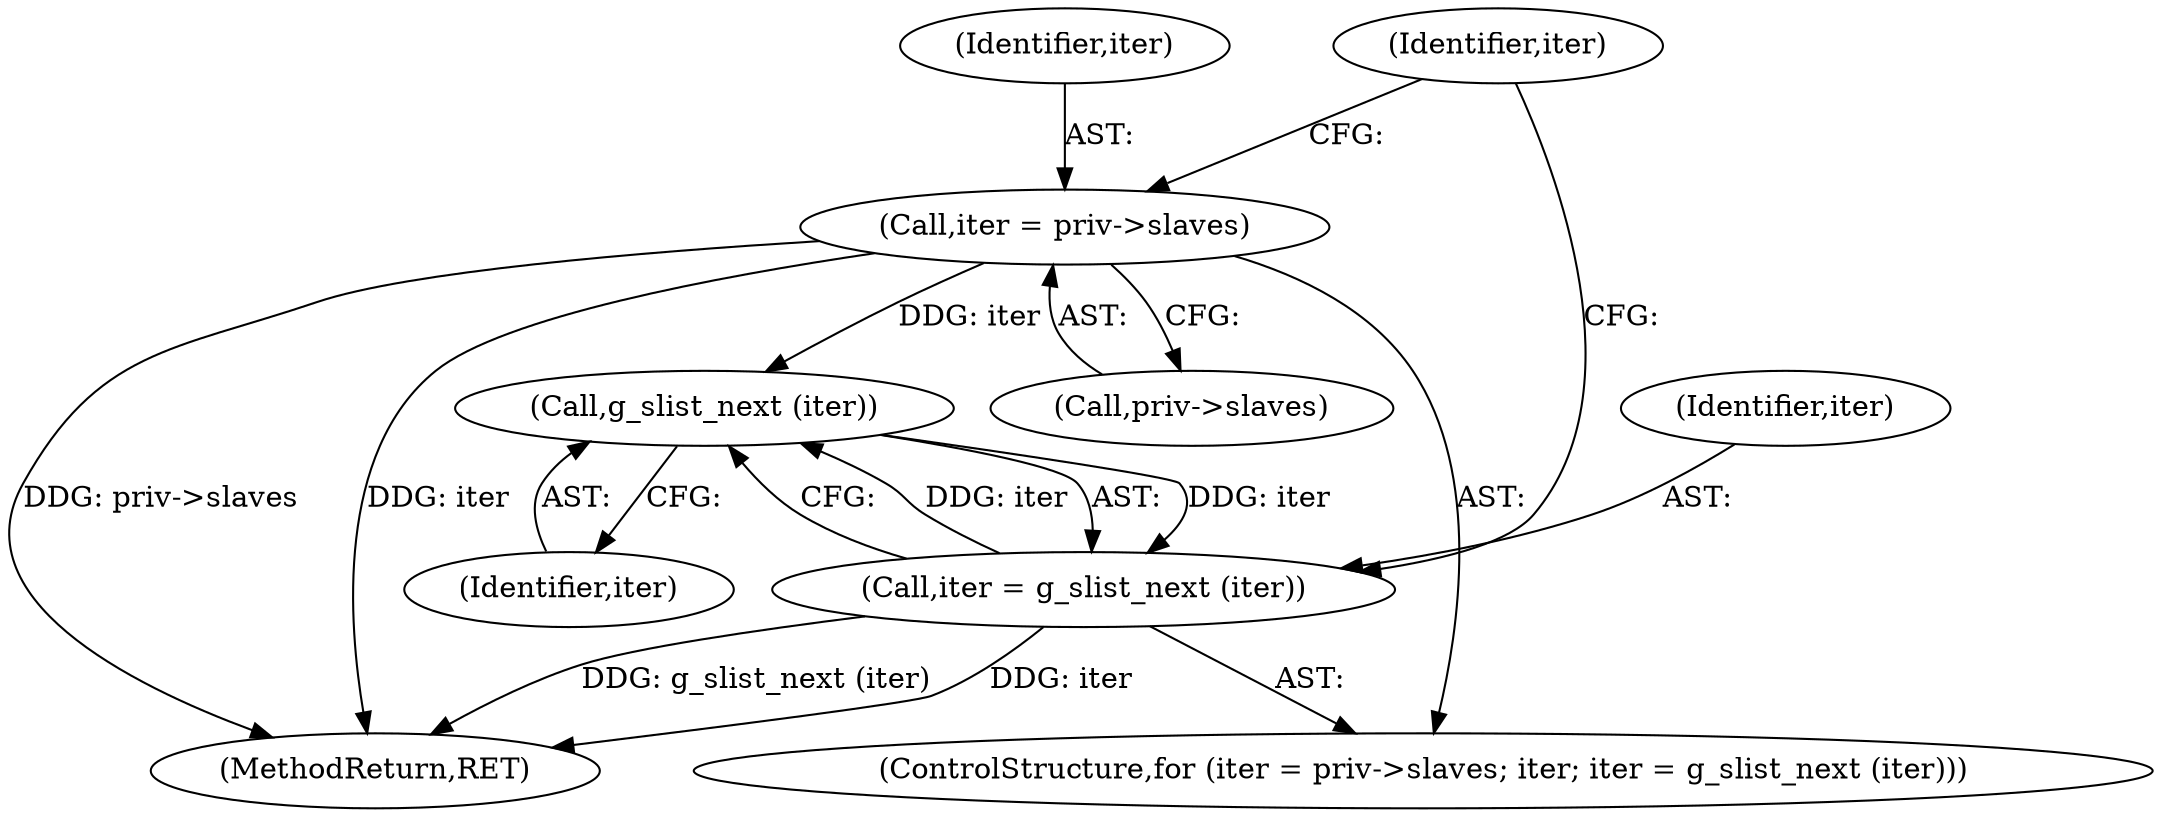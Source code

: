 digraph "0_NetworkManager_d5fc88e573fa58b93034b04d35a2454f5d28cad9@pointer" {
"1000912" [label="(Call,iter = priv->slaves)"];
"1000920" [label="(Call,g_slist_next (iter))"];
"1000918" [label="(Call,iter = g_slist_next (iter))"];
"1000914" [label="(Call,priv->slaves)"];
"1000911" [label="(ControlStructure,for (iter = priv->slaves; iter; iter = g_slist_next (iter)))"];
"1000919" [label="(Identifier,iter)"];
"1000920" [label="(Call,g_slist_next (iter))"];
"1000917" [label="(Identifier,iter)"];
"1000918" [label="(Call,iter = g_slist_next (iter))"];
"1000921" [label="(Identifier,iter)"];
"1007368" [label="(MethodReturn,RET)"];
"1000913" [label="(Identifier,iter)"];
"1000912" [label="(Call,iter = priv->slaves)"];
"1000912" -> "1000911"  [label="AST: "];
"1000912" -> "1000914"  [label="CFG: "];
"1000913" -> "1000912"  [label="AST: "];
"1000914" -> "1000912"  [label="AST: "];
"1000917" -> "1000912"  [label="CFG: "];
"1000912" -> "1007368"  [label="DDG: priv->slaves"];
"1000912" -> "1007368"  [label="DDG: iter"];
"1000912" -> "1000920"  [label="DDG: iter"];
"1000920" -> "1000918"  [label="AST: "];
"1000920" -> "1000921"  [label="CFG: "];
"1000921" -> "1000920"  [label="AST: "];
"1000918" -> "1000920"  [label="CFG: "];
"1000920" -> "1000918"  [label="DDG: iter"];
"1000918" -> "1000920"  [label="DDG: iter"];
"1000918" -> "1000911"  [label="AST: "];
"1000919" -> "1000918"  [label="AST: "];
"1000917" -> "1000918"  [label="CFG: "];
"1000918" -> "1007368"  [label="DDG: g_slist_next (iter)"];
"1000918" -> "1007368"  [label="DDG: iter"];
}
